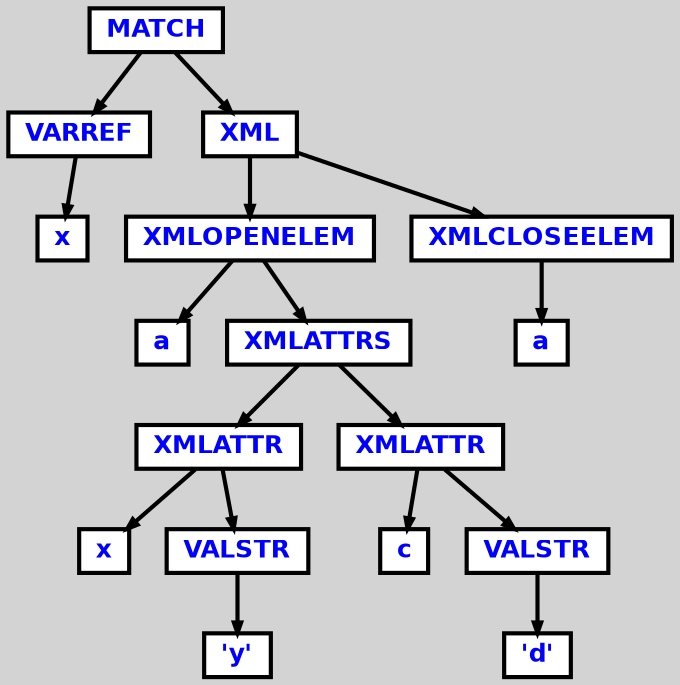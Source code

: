 digraph {

	ordering=out;
	ranksep=.4;
	bgcolor="lightgrey"; node [shape=box, fixedsize=false, fontsize=12, fontname="Helvetica-bold", fontcolor="blue"
		width=.25, height=.25, color="black", fillcolor="white", style="filled, solid, bold"];
	edge [arrowsize=.5, color="black", style="bold"]

  n0 [label="MATCH"];
  n1 [label="VARREF"];
  n1 [label="VARREF"];
  n2 [label="x"];
  n3 [label="XML"];
  n3 [label="XML"];
  n4 [label="XMLOPENELEM"];
  n4 [label="XMLOPENELEM"];
  n5 [label="a"];
  n6 [label="XMLATTRS"];
  n6 [label="XMLATTRS"];
  n7 [label="XMLATTR"];
  n7 [label="XMLATTR"];
  n8 [label="x"];
  n9 [label="VALSTR"];
  n9 [label="VALSTR"];
  n10 [label="'y'"];
  n11 [label="XMLATTR"];
  n11 [label="XMLATTR"];
  n12 [label="c"];
  n13 [label="VALSTR"];
  n13 [label="VALSTR"];
  n14 [label="'d'"];
  n15 [label="XMLCLOSEELEM"];
  n15 [label="XMLCLOSEELEM"];
  n16 [label="a"];

  n0 -> n1 // "MATCH" -> "VARREF"
  n1 -> n2 // "VARREF" -> "x"
  n0 -> n3 // "MATCH" -> "XML"
  n3 -> n4 // "XML" -> "XMLOPENELEM"
  n4 -> n5 // "XMLOPENELEM" -> "a"
  n4 -> n6 // "XMLOPENELEM" -> "XMLATTRS"
  n6 -> n7 // "XMLATTRS" -> "XMLATTR"
  n7 -> n8 // "XMLATTR" -> "x"
  n7 -> n9 // "XMLATTR" -> "VALSTR"
  n9 -> n10 // "VALSTR" -> "'y'"
  n6 -> n11 // "XMLATTRS" -> "XMLATTR"
  n11 -> n12 // "XMLATTR" -> "c"
  n11 -> n13 // "XMLATTR" -> "VALSTR"
  n13 -> n14 // "VALSTR" -> "'d'"
  n3 -> n15 // "XML" -> "XMLCLOSEELEM"
  n15 -> n16 // "XMLCLOSEELEM" -> "a"

}
